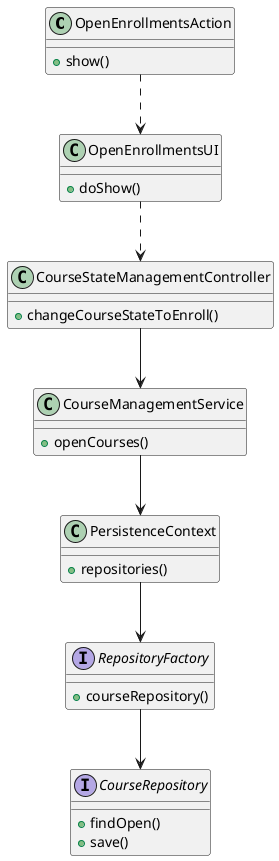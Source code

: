 @startuml

class OpenEnrollmentsAction{
    + show()
}
class OpenEnrollmentsUI {
    + doShow()
}

class CourseStateManagementController {
    + changeCourseStateToEnroll()
}

class CourseManagementService {
    + openCourses()
}

class PersistenceContext {
    + repositories()
}

interface RepositoryFactory {
    + courseRepository()
}

interface CourseRepository {
    + findOpen()
    + save()
}

OpenEnrollmentsAction .down.> OpenEnrollmentsUI
OpenEnrollmentsUI .down.> CourseStateManagementController

CourseStateManagementController -down-> CourseManagementService

CourseManagementService --> PersistenceContext
PersistenceContext --> RepositoryFactory
RepositoryFactory --> CourseRepository

@enduml
